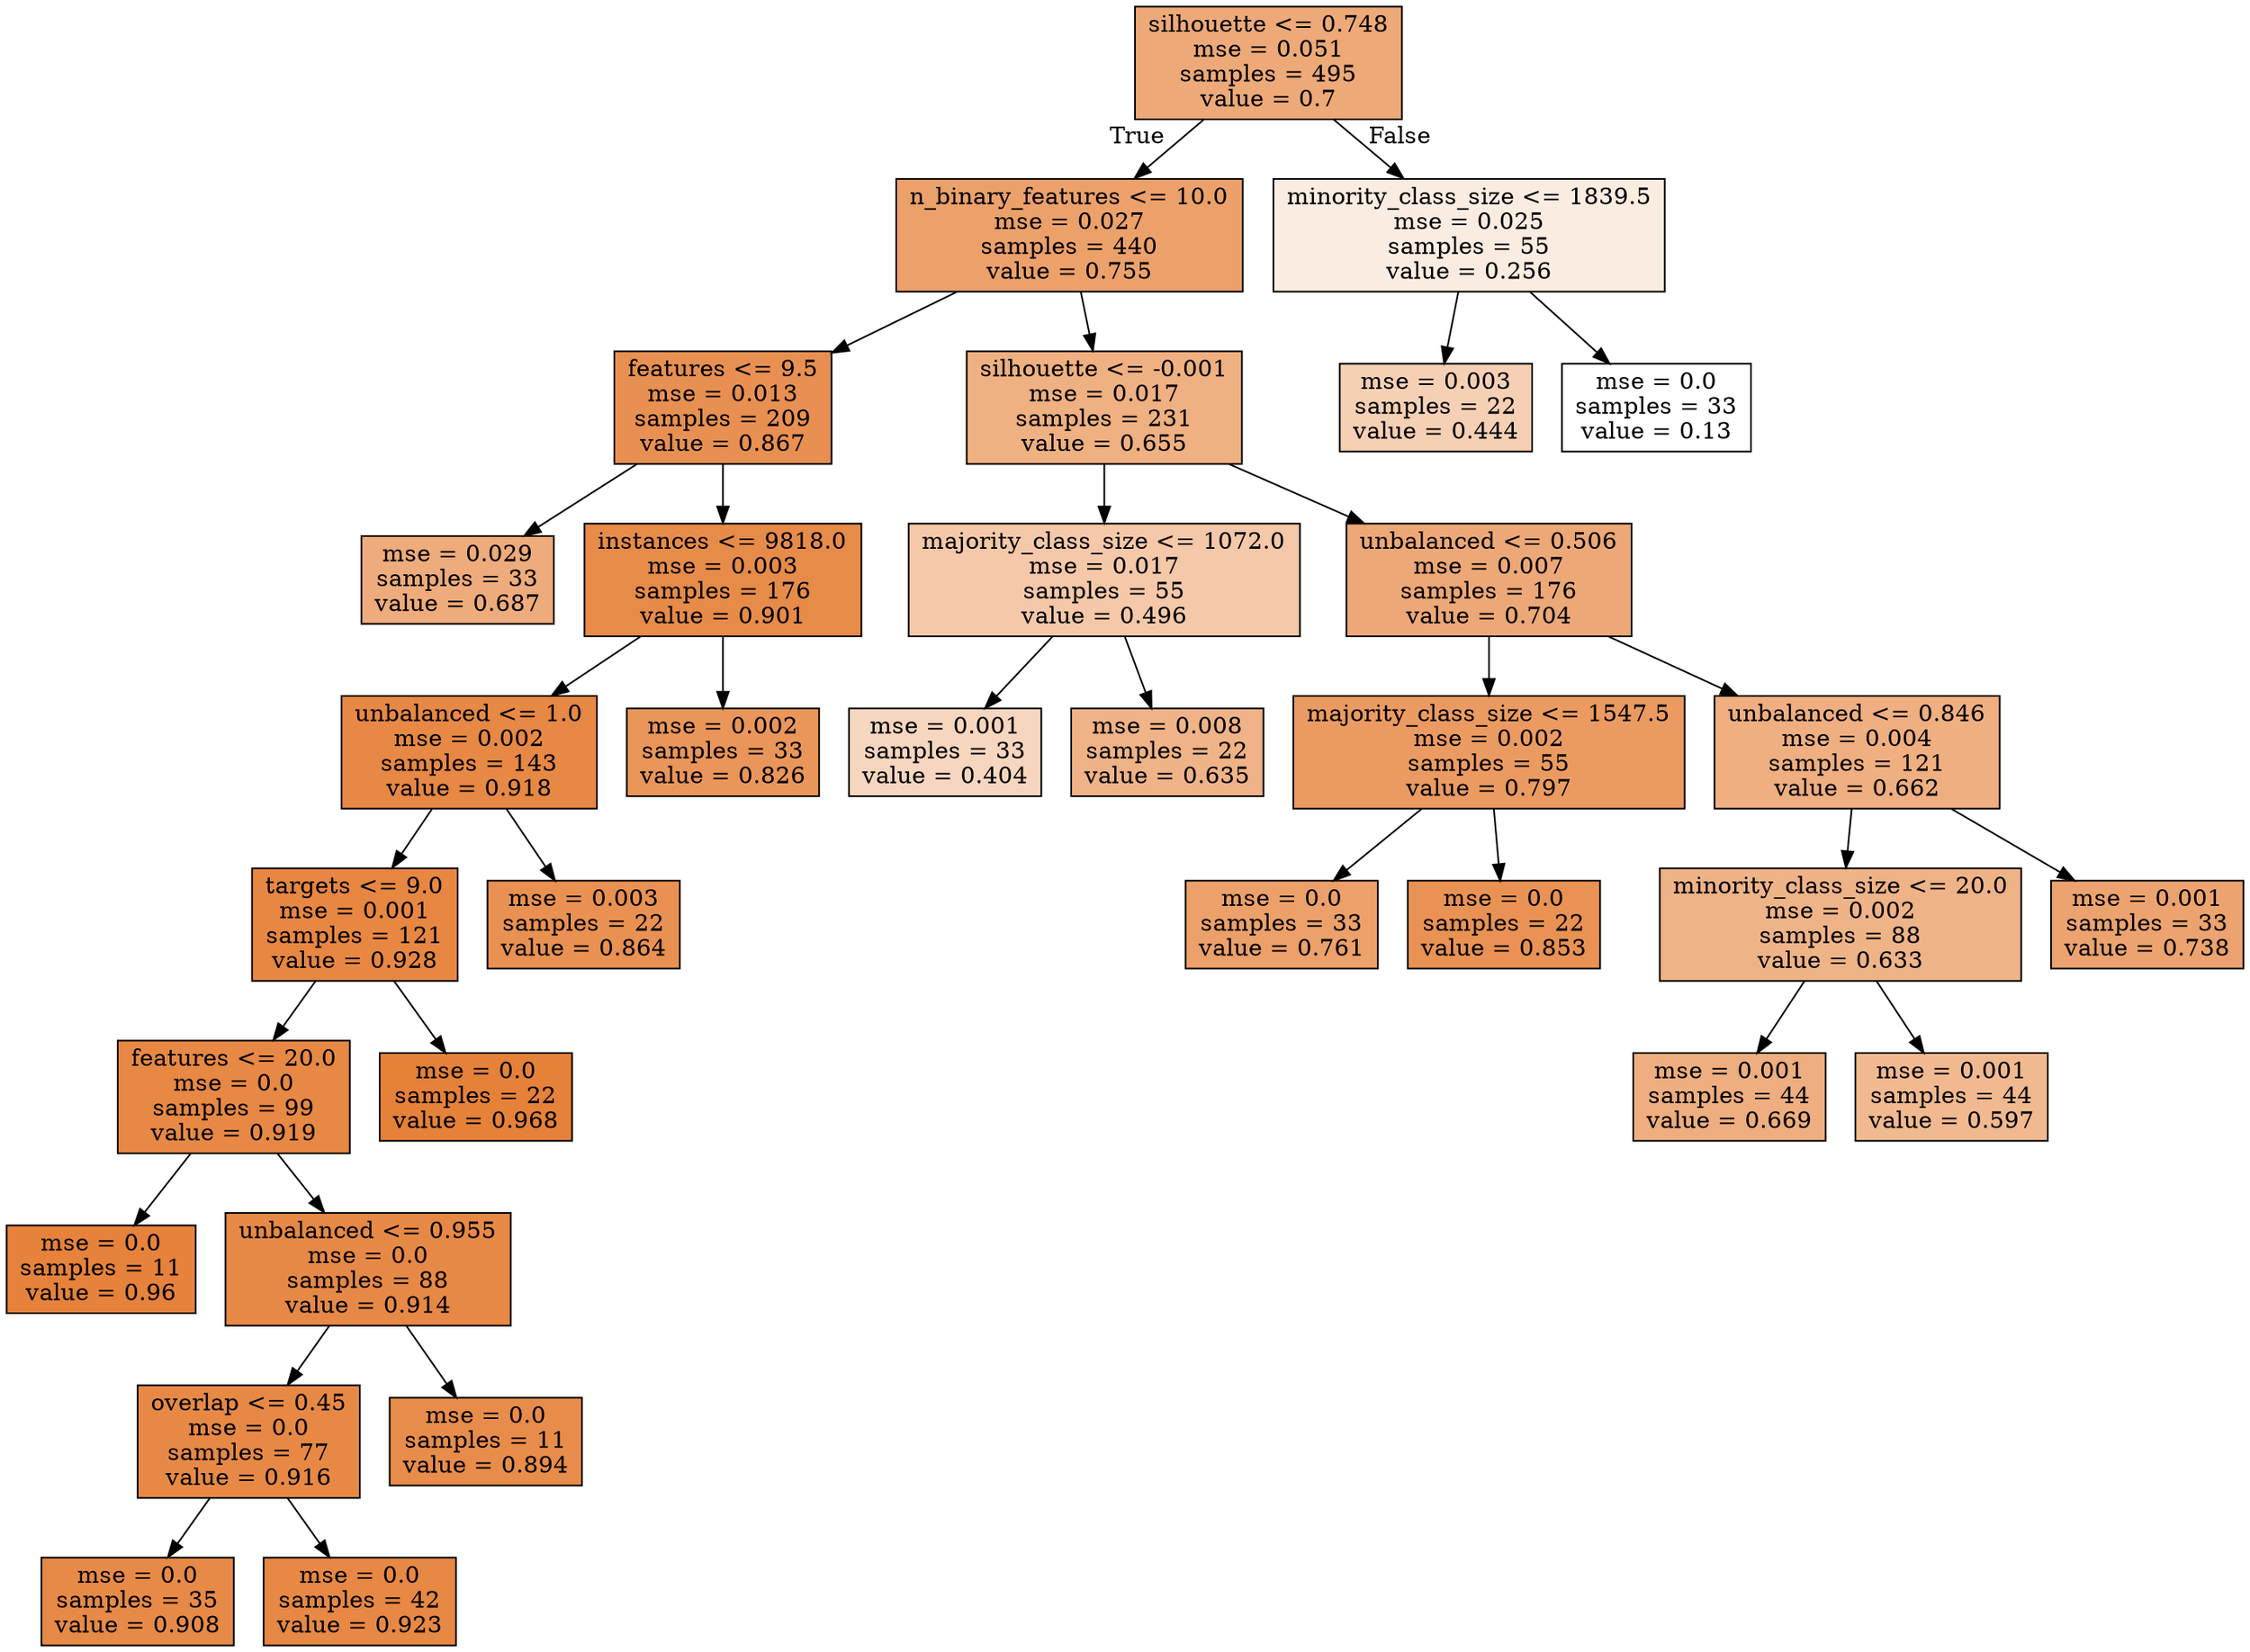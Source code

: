 digraph Tree {
node [shape=box, style="filled", color="black"] ;
0 [label="silhouette <= 0.748\nmse = 0.051\nsamples = 495\nvalue = 0.7", fillcolor="#e58139ad"] ;
1 [label="n_binary_features <= 10.0\nmse = 0.027\nsamples = 440\nvalue = 0.755", fillcolor="#e58139be"] ;
0 -> 1 [labeldistance=2.5, labelangle=45, headlabel="True"] ;
2 [label="features <= 9.5\nmse = 0.013\nsamples = 209\nvalue = 0.867", fillcolor="#e58139e0"] ;
1 -> 2 ;
3 [label="mse = 0.029\nsamples = 33\nvalue = 0.687", fillcolor="#e58139a9"] ;
2 -> 3 ;
4 [label="instances <= 9818.0\nmse = 0.003\nsamples = 176\nvalue = 0.901", fillcolor="#e58139ea"] ;
2 -> 4 ;
5 [label="unbalanced <= 1.0\nmse = 0.002\nsamples = 143\nvalue = 0.918", fillcolor="#e58139f0"] ;
4 -> 5 ;
6 [label="targets <= 9.0\nmse = 0.001\nsamples = 121\nvalue = 0.928", fillcolor="#e58139f3"] ;
5 -> 6 ;
7 [label="features <= 20.0\nmse = 0.0\nsamples = 99\nvalue = 0.919", fillcolor="#e58139f0"] ;
6 -> 7 ;
8 [label="mse = 0.0\nsamples = 11\nvalue = 0.96", fillcolor="#e58139fc"] ;
7 -> 8 ;
9 [label="unbalanced <= 0.955\nmse = 0.0\nsamples = 88\nvalue = 0.914", fillcolor="#e58139ee"] ;
7 -> 9 ;
10 [label="overlap <= 0.45\nmse = 0.0\nsamples = 77\nvalue = 0.916", fillcolor="#e58139ef"] ;
9 -> 10 ;
11 [label="mse = 0.0\nsamples = 35\nvalue = 0.908", fillcolor="#e58139ed"] ;
10 -> 11 ;
12 [label="mse = 0.0\nsamples = 42\nvalue = 0.923", fillcolor="#e58139f1"] ;
10 -> 12 ;
13 [label="mse = 0.0\nsamples = 11\nvalue = 0.894", fillcolor="#e58139e8"] ;
9 -> 13 ;
14 [label="mse = 0.0\nsamples = 22\nvalue = 0.968", fillcolor="#e58139ff"] ;
6 -> 14 ;
15 [label="mse = 0.003\nsamples = 22\nvalue = 0.864", fillcolor="#e58139df"] ;
5 -> 15 ;
16 [label="mse = 0.002\nsamples = 33\nvalue = 0.826", fillcolor="#e58139d4"] ;
4 -> 16 ;
17 [label="silhouette <= -0.001\nmse = 0.017\nsamples = 231\nvalue = 0.655", fillcolor="#e58139a0"] ;
1 -> 17 ;
18 [label="majority_class_size <= 1072.0\nmse = 0.017\nsamples = 55\nvalue = 0.496", fillcolor="#e581396f"] ;
17 -> 18 ;
19 [label="mse = 0.001\nsamples = 33\nvalue = 0.404", fillcolor="#e5813953"] ;
18 -> 19 ;
20 [label="mse = 0.008\nsamples = 22\nvalue = 0.635", fillcolor="#e581399a"] ;
18 -> 20 ;
21 [label="unbalanced <= 0.506\nmse = 0.007\nsamples = 176\nvalue = 0.704", fillcolor="#e58139af"] ;
17 -> 21 ;
22 [label="majority_class_size <= 1547.5\nmse = 0.002\nsamples = 55\nvalue = 0.797", fillcolor="#e58139cb"] ;
21 -> 22 ;
23 [label="mse = 0.0\nsamples = 33\nvalue = 0.761", fillcolor="#e58139c0"] ;
22 -> 23 ;
24 [label="mse = 0.0\nsamples = 22\nvalue = 0.853", fillcolor="#e58139dc"] ;
22 -> 24 ;
25 [label="unbalanced <= 0.846\nmse = 0.004\nsamples = 121\nvalue = 0.662", fillcolor="#e58139a2"] ;
21 -> 25 ;
26 [label="minority_class_size <= 20.0\nmse = 0.002\nsamples = 88\nvalue = 0.633", fillcolor="#e5813999"] ;
25 -> 26 ;
27 [label="mse = 0.001\nsamples = 44\nvalue = 0.669", fillcolor="#e58139a4"] ;
26 -> 27 ;
28 [label="mse = 0.001\nsamples = 44\nvalue = 0.597", fillcolor="#e581398e"] ;
26 -> 28 ;
29 [label="mse = 0.001\nsamples = 33\nvalue = 0.738", fillcolor="#e58139b9"] ;
25 -> 29 ;
30 [label="minority_class_size <= 1839.5\nmse = 0.025\nsamples = 55\nvalue = 0.256", fillcolor="#e5813926"] ;
0 -> 30 [labeldistance=2.5, labelangle=-45, headlabel="False"] ;
31 [label="mse = 0.003\nsamples = 22\nvalue = 0.444", fillcolor="#e581395f"] ;
30 -> 31 ;
32 [label="mse = 0.0\nsamples = 33\nvalue = 0.13", fillcolor="#e5813900"] ;
30 -> 32 ;
}